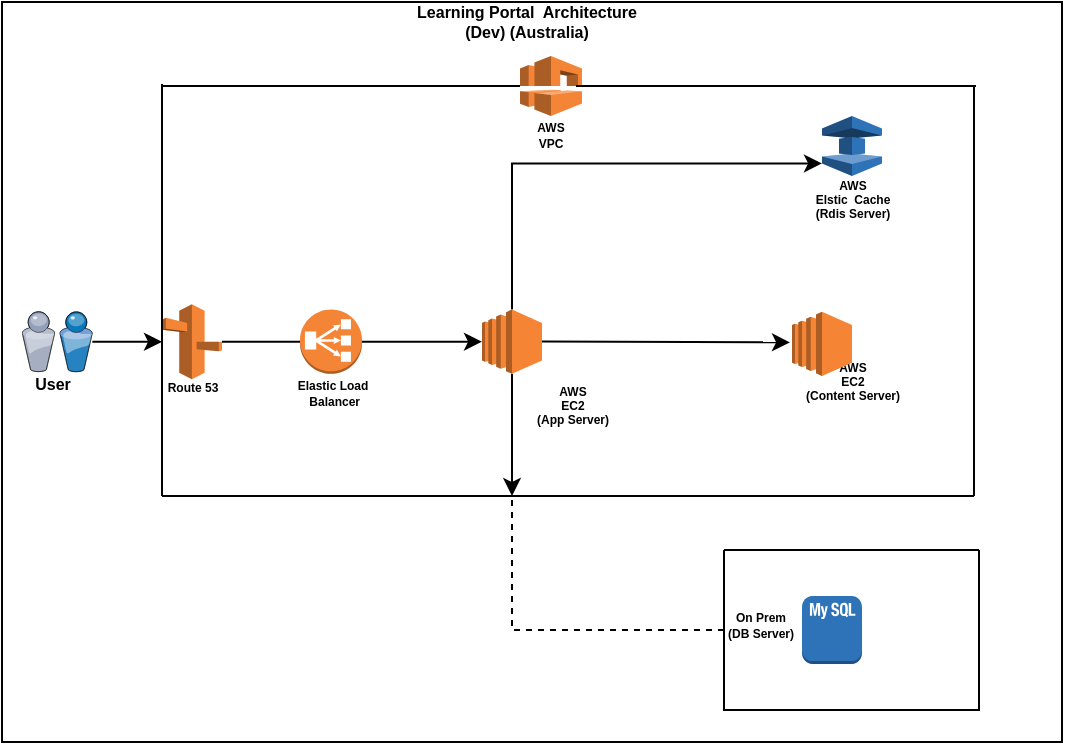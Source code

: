 <mxfile version="18.0.8" type="github">
  <diagram id="EE7eiriC4G1scFYlgK5R" name="Page-1">
    <mxGraphModel dx="1476" dy="1586" grid="1" gridSize="10" guides="1" tooltips="1" connect="1" arrows="1" fold="1" page="1" pageScale="1" pageWidth="827" pageHeight="1169" math="0" shadow="0">
      <root>
        <mxCell id="0" />
        <mxCell id="1" parent="0" />
        <mxCell id="uslA3hiGE0omuXjVGmja-40" value="" style="whiteSpace=wrap;html=1;aspect=fixed;fontSize=6;" parent="1" vertex="1">
          <mxGeometry x="210" y="145" width="80" height="80" as="geometry" />
        </mxCell>
        <mxCell id="uslA3hiGE0omuXjVGmja-33" value="" style="rounded=0;whiteSpace=wrap;html=1;fontSize=4;" parent="1" vertex="1">
          <mxGeometry x="-120" y="-127" width="530" height="370" as="geometry" />
        </mxCell>
        <mxCell id="uslA3hiGE0omuXjVGmja-11" value="" style="edgeStyle=orthogonalEdgeStyle;rounded=0;orthogonalLoop=1;jettySize=auto;html=1;startArrow=none;" parent="1" source="uslA3hiGE0omuXjVGmja-3" target="uslA3hiGE0omuXjVGmja-4" edge="1">
          <mxGeometry relative="1" as="geometry" />
        </mxCell>
        <mxCell id="uslA3hiGE0omuXjVGmja-1" value="" style="outlineConnect=0;dashed=0;verticalLabelPosition=bottom;verticalAlign=top;align=center;html=1;shape=mxgraph.aws3.route_53;fillColor=#F58536;gradientColor=none;" parent="1" vertex="1">
          <mxGeometry x="-40" y="24.12" width="30" height="37.5" as="geometry" />
        </mxCell>
        <mxCell id="uslA3hiGE0omuXjVGmja-2" value="" style="verticalLabelPosition=bottom;sketch=0;aspect=fixed;html=1;verticalAlign=top;strokeColor=none;align=center;outlineConnect=0;shape=mxgraph.citrix.users;" parent="1" vertex="1">
          <mxGeometry x="-110" y="27.87" width="35.17" height="30" as="geometry" />
        </mxCell>
        <mxCell id="uslA3hiGE0omuXjVGmja-14" style="edgeStyle=orthogonalEdgeStyle;rounded=0;orthogonalLoop=1;jettySize=auto;html=1;entryX=0;entryY=0.79;entryDx=0;entryDy=0;entryPerimeter=0;" parent="1" source="uslA3hiGE0omuXjVGmja-4" target="uslA3hiGE0omuXjVGmja-6" edge="1">
          <mxGeometry relative="1" as="geometry">
            <Array as="points">
              <mxPoint x="135" y="-46" />
            </Array>
          </mxGeometry>
        </mxCell>
        <mxCell id="uslA3hiGE0omuXjVGmja-38" style="edgeStyle=none;rounded=0;orthogonalLoop=1;jettySize=auto;html=1;fontSize=6;startArrow=none;" parent="1" source="uslA3hiGE0omuXjVGmja-4" edge="1">
          <mxGeometry relative="1" as="geometry">
            <mxPoint x="135" y="120" as="targetPoint" />
            <mxPoint x="135" y="85" as="sourcePoint" />
          </mxGeometry>
        </mxCell>
        <mxCell id="uslA3hiGE0omuXjVGmja-4" value="" style="outlineConnect=0;dashed=0;verticalLabelPosition=bottom;verticalAlign=top;align=center;html=1;shape=mxgraph.aws3.ec2;fillColor=#F58534;gradientColor=none;" parent="1" vertex="1">
          <mxGeometry x="120" y="26.8" width="30" height="32.12" as="geometry" />
        </mxCell>
        <mxCell id="uslA3hiGE0omuXjVGmja-6" value="" style="outlineConnect=0;dashed=0;verticalLabelPosition=bottom;verticalAlign=top;align=center;html=1;shape=mxgraph.aws3.elasticache;fillColor=#2E73B8;gradientColor=none;" parent="1" vertex="1">
          <mxGeometry x="290" y="-70" width="30" height="30" as="geometry" />
        </mxCell>
        <mxCell id="uslA3hiGE0omuXjVGmja-10" value="" style="endArrow=classic;html=1;rounded=0;entryX=0;entryY=0.5;entryDx=0;entryDy=0;entryPerimeter=0;" parent="1" source="uslA3hiGE0omuXjVGmja-2" target="uslA3hiGE0omuXjVGmja-1" edge="1">
          <mxGeometry width="50" height="50" relative="1" as="geometry">
            <mxPoint x="90" y="110" as="sourcePoint" />
            <mxPoint x="140" y="60" as="targetPoint" />
          </mxGeometry>
        </mxCell>
        <mxCell id="uslA3hiGE0omuXjVGmja-17" value="&lt;font style=&quot;font-size: 8px&quot;&gt;&lt;b&gt;User&lt;/b&gt;&lt;/font&gt;" style="text;html=1;align=center;verticalAlign=middle;resizable=0;points=[];autosize=1;strokeColor=none;fillColor=none;" parent="1" vertex="1">
          <mxGeometry x="-110" y="53" width="30" height="20" as="geometry" />
        </mxCell>
        <mxCell id="uslA3hiGE0omuXjVGmja-18" value="&lt;font style=&quot;font-size: 6px&quot;&gt;&lt;b&gt;Elastic Load&lt;br&gt;&amp;nbsp;Balancer&lt;/b&gt;&lt;/font&gt;" style="text;html=1;align=center;verticalAlign=middle;resizable=0;points=[];autosize=1;strokeColor=none;fillColor=none;fontSize=6;" parent="1" vertex="1">
          <mxGeometry x="19.5" y="58.94" width="50" height="20" as="geometry" />
        </mxCell>
        <mxCell id="uslA3hiGE0omuXjVGmja-19" value="&lt;b&gt;&lt;font style=&quot;font-size: 6px&quot;&gt;Route 53&lt;/font&gt;&lt;/b&gt;" style="text;html=1;align=center;verticalAlign=middle;resizable=0;points=[];autosize=1;strokeColor=none;fillColor=none;fontSize=4;" parent="1" vertex="1">
          <mxGeometry x="-45" y="60.94" width="40" height="10" as="geometry" />
        </mxCell>
        <mxCell id="uslA3hiGE0omuXjVGmja-20" value="&lt;b&gt;&lt;font style=&quot;font-size: 6px&quot;&gt;AWS&lt;br&gt;Elstic&amp;nbsp; Cache&lt;br&gt;(Rdis Server)&lt;/font&gt;&lt;/b&gt;" style="text;html=1;align=center;verticalAlign=middle;resizable=0;points=[];autosize=1;strokeColor=none;fillColor=none;fontSize=4;" parent="1" vertex="1">
          <mxGeometry x="280" y="-38" width="50" height="20" as="geometry" />
        </mxCell>
        <mxCell id="uslA3hiGE0omuXjVGmja-21" value="&lt;b&gt;&lt;font style=&quot;font-size: 6px&quot;&gt;AWS&lt;br&gt;EC2&lt;br&gt;(Content Server)&lt;/font&gt;&lt;/b&gt;" style="text;html=1;align=center;verticalAlign=middle;resizable=0;points=[];autosize=1;strokeColor=none;fillColor=none;fontSize=4;" parent="1" vertex="1">
          <mxGeometry x="275" y="53" width="60" height="20" as="geometry" />
        </mxCell>
        <mxCell id="uslA3hiGE0omuXjVGmja-23" value="&lt;b&gt;&lt;font style=&quot;font-size: 6px&quot;&gt;AWS&lt;br&gt;EC2&lt;br&gt;(App Server)&lt;/font&gt;&lt;/b&gt;" style="text;html=1;align=center;verticalAlign=middle;resizable=0;points=[];autosize=1;strokeColor=none;fillColor=none;fontSize=4;" parent="1" vertex="1">
          <mxGeometry x="140" y="65" width="50" height="20" as="geometry" />
        </mxCell>
        <mxCell id="uslA3hiGE0omuXjVGmja-24" value="" style="outlineConnect=0;dashed=0;verticalLabelPosition=bottom;verticalAlign=top;align=center;html=1;shape=mxgraph.aws3.vpc;fillColor=#F58536;gradientColor=none;fontSize=4;" parent="1" vertex="1">
          <mxGeometry x="139" y="-100" width="31" height="30" as="geometry" />
        </mxCell>
        <mxCell id="uslA3hiGE0omuXjVGmja-25" value="&lt;b&gt;&lt;font style=&quot;font-size: 6px&quot;&gt;AWS&lt;br&gt;VPC&lt;/font&gt;&lt;/b&gt;" style="text;html=1;align=center;verticalAlign=middle;resizable=0;points=[];autosize=1;strokeColor=none;fillColor=none;fontSize=4;" parent="1" vertex="1">
          <mxGeometry x="139" y="-70" width="30" height="20" as="geometry" />
        </mxCell>
        <mxCell id="uslA3hiGE0omuXjVGmja-28" value="" style="endArrow=none;html=1;rounded=0;fontSize=4;entryX=0;entryY=0.5;entryDx=0;entryDy=0;entryPerimeter=0;" parent="1" target="uslA3hiGE0omuXjVGmja-24" edge="1">
          <mxGeometry width="50" height="50" relative="1" as="geometry">
            <mxPoint x="-40" y="-85" as="sourcePoint" />
            <mxPoint x="110" y="-40" as="targetPoint" />
          </mxGeometry>
        </mxCell>
        <mxCell id="uslA3hiGE0omuXjVGmja-29" value="" style="endArrow=none;html=1;rounded=0;fontSize=4;" parent="1" edge="1">
          <mxGeometry width="50" height="50" relative="1" as="geometry">
            <mxPoint x="-40" y="120" as="sourcePoint" />
            <mxPoint x="-40" y="-86" as="targetPoint" />
            <Array as="points">
              <mxPoint x="-40" y="94" />
            </Array>
          </mxGeometry>
        </mxCell>
        <mxCell id="uslA3hiGE0omuXjVGmja-30" value="" style="endArrow=none;html=1;rounded=0;fontSize=4;" parent="1" edge="1">
          <mxGeometry width="50" height="50" relative="1" as="geometry">
            <mxPoint x="-40" y="120" as="sourcePoint" />
            <mxPoint x="366" y="120" as="targetPoint" />
            <Array as="points" />
          </mxGeometry>
        </mxCell>
        <mxCell id="uslA3hiGE0omuXjVGmja-31" value="" style="endArrow=none;html=1;rounded=0;fontSize=4;" parent="1" edge="1">
          <mxGeometry width="50" height="50" relative="1" as="geometry">
            <mxPoint x="366" y="-85" as="sourcePoint" />
            <mxPoint x="366" y="120" as="targetPoint" />
          </mxGeometry>
        </mxCell>
        <mxCell id="uslA3hiGE0omuXjVGmja-32" value="" style="endArrow=none;html=1;rounded=0;fontSize=4;exitX=1;exitY=0.5;exitDx=0;exitDy=0;exitPerimeter=0;" parent="1" edge="1">
          <mxGeometry width="50" height="50" relative="1" as="geometry">
            <mxPoint x="167" y="-85" as="sourcePoint" />
            <mxPoint x="367" y="-85" as="targetPoint" />
            <Array as="points" />
          </mxGeometry>
        </mxCell>
        <mxCell id="uslA3hiGE0omuXjVGmja-34" value="&lt;font style=&quot;font-size: 8px&quot;&gt;&lt;b&gt;Learning Portal&amp;nbsp; Architecture&lt;br&gt;(Dev) (Australia)&lt;/b&gt;&lt;/font&gt;" style="text;html=1;align=center;verticalAlign=middle;resizable=0;points=[];autosize=1;strokeColor=none;fillColor=none;fontSize=4;" parent="1" vertex="1">
          <mxGeometry x="77" y="-127" width="130" height="20" as="geometry" />
        </mxCell>
        <mxCell id="uslA3hiGE0omuXjVGmja-3" value="" style="outlineConnect=0;dashed=0;verticalLabelPosition=bottom;verticalAlign=top;align=center;html=1;shape=mxgraph.aws3.classic_load_balancer;fillColor=#F58536;gradientColor=none;" parent="1" vertex="1">
          <mxGeometry x="29" y="26.8" width="31" height="32.13" as="geometry" />
        </mxCell>
        <mxCell id="uslA3hiGE0omuXjVGmja-35" value="" style="edgeStyle=orthogonalEdgeStyle;rounded=0;orthogonalLoop=1;jettySize=auto;html=1;endArrow=none;" parent="1" source="uslA3hiGE0omuXjVGmja-1" target="uslA3hiGE0omuXjVGmja-3" edge="1">
          <mxGeometry relative="1" as="geometry">
            <mxPoint x="-20" y="42.95" as="sourcePoint" />
            <mxPoint x="130" y="57.88" as="targetPoint" />
          </mxGeometry>
        </mxCell>
        <mxCell id="uslA3hiGE0omuXjVGmja-39" value="" style="endArrow=none;dashed=1;html=1;rounded=0;fontSize=6;exitX=0;exitY=0.5;exitDx=0;exitDy=0;" parent="1" source="uslA3hiGE0omuXjVGmja-43" edge="1">
          <mxGeometry width="50" height="50" relative="1" as="geometry">
            <mxPoint x="125.081" y="243" as="sourcePoint" />
            <mxPoint x="135" y="120" as="targetPoint" />
            <Array as="points">
              <mxPoint x="135" y="187" />
            </Array>
          </mxGeometry>
        </mxCell>
        <mxCell id="uslA3hiGE0omuXjVGmja-43" value="" style="swimlane;startSize=0;fontSize=6;" parent="1" vertex="1">
          <mxGeometry x="241" y="147" width="127.5" height="80" as="geometry" />
        </mxCell>
        <mxCell id="KZRPDrX9MOOP67nFsyTG-1" value="" style="outlineConnect=0;dashed=0;verticalLabelPosition=bottom;verticalAlign=top;align=center;html=1;shape=mxgraph.aws3.mysql_db_instance_2;fillColor=#2E73B8;gradientColor=none;" parent="uslA3hiGE0omuXjVGmja-43" vertex="1">
          <mxGeometry x="39" y="23" width="30" height="34" as="geometry" />
        </mxCell>
        <mxCell id="uslA3hiGE0omuXjVGmja-22" value="&lt;b&gt;&lt;font style=&quot;font-size: 6px&quot;&gt;On Prem&lt;br&gt;(DB Server)&lt;/font&gt;&lt;/b&gt;" style="text;html=1;align=center;verticalAlign=middle;resizable=0;points=[];autosize=1;strokeColor=none;fillColor=none;fontSize=4;" parent="uslA3hiGE0omuXjVGmja-43" vertex="1">
          <mxGeometry x="-7" y="28" width="50" height="20" as="geometry" />
        </mxCell>
        <mxCell id="uslA3hiGE0omuXjVGmja-45" value="" style="edgeStyle=none;rounded=0;orthogonalLoop=1;jettySize=auto;html=1;fontSize=6;endArrow=none;entryX=0.5;entryY=1;entryDx=0;entryDy=0;entryPerimeter=0;" parent="1" source="uslA3hiGE0omuXjVGmja-4" target="uslA3hiGE0omuXjVGmja-4" edge="1">
          <mxGeometry relative="1" as="geometry">
            <mxPoint x="135" y="52.88" as="targetPoint" />
            <mxPoint x="135" y="14.12" as="sourcePoint" />
          </mxGeometry>
        </mxCell>
        <mxCell id="JeBpTPUMA11DeSVhObiz-1" value="" style="outlineConnect=0;dashed=0;verticalLabelPosition=bottom;verticalAlign=top;align=center;html=1;shape=mxgraph.aws3.ec2;fillColor=#F58534;gradientColor=none;" parent="1" vertex="1">
          <mxGeometry x="275" y="27.87" width="30" height="32.13" as="geometry" />
        </mxCell>
        <mxCell id="JeBpTPUMA11DeSVhObiz-11" value="" style="endArrow=classic;html=1;rounded=0;" parent="1" edge="1">
          <mxGeometry width="50" height="50" relative="1" as="geometry">
            <mxPoint x="150" y="42.75" as="sourcePoint" />
            <mxPoint x="274" y="43.19" as="targetPoint" />
          </mxGeometry>
        </mxCell>
        <mxCell id="JeBpTPUMA11DeSVhObiz-12" style="edgeStyle=none;rounded=0;orthogonalLoop=1;jettySize=auto;html=1;entryX=-0.014;entryY=0.456;entryDx=0;entryDy=0;entryPerimeter=0;" parent="1" source="uslA3hiGE0omuXjVGmja-21" target="uslA3hiGE0omuXjVGmja-21" edge="1">
          <mxGeometry relative="1" as="geometry" />
        </mxCell>
      </root>
    </mxGraphModel>
  </diagram>
</mxfile>
